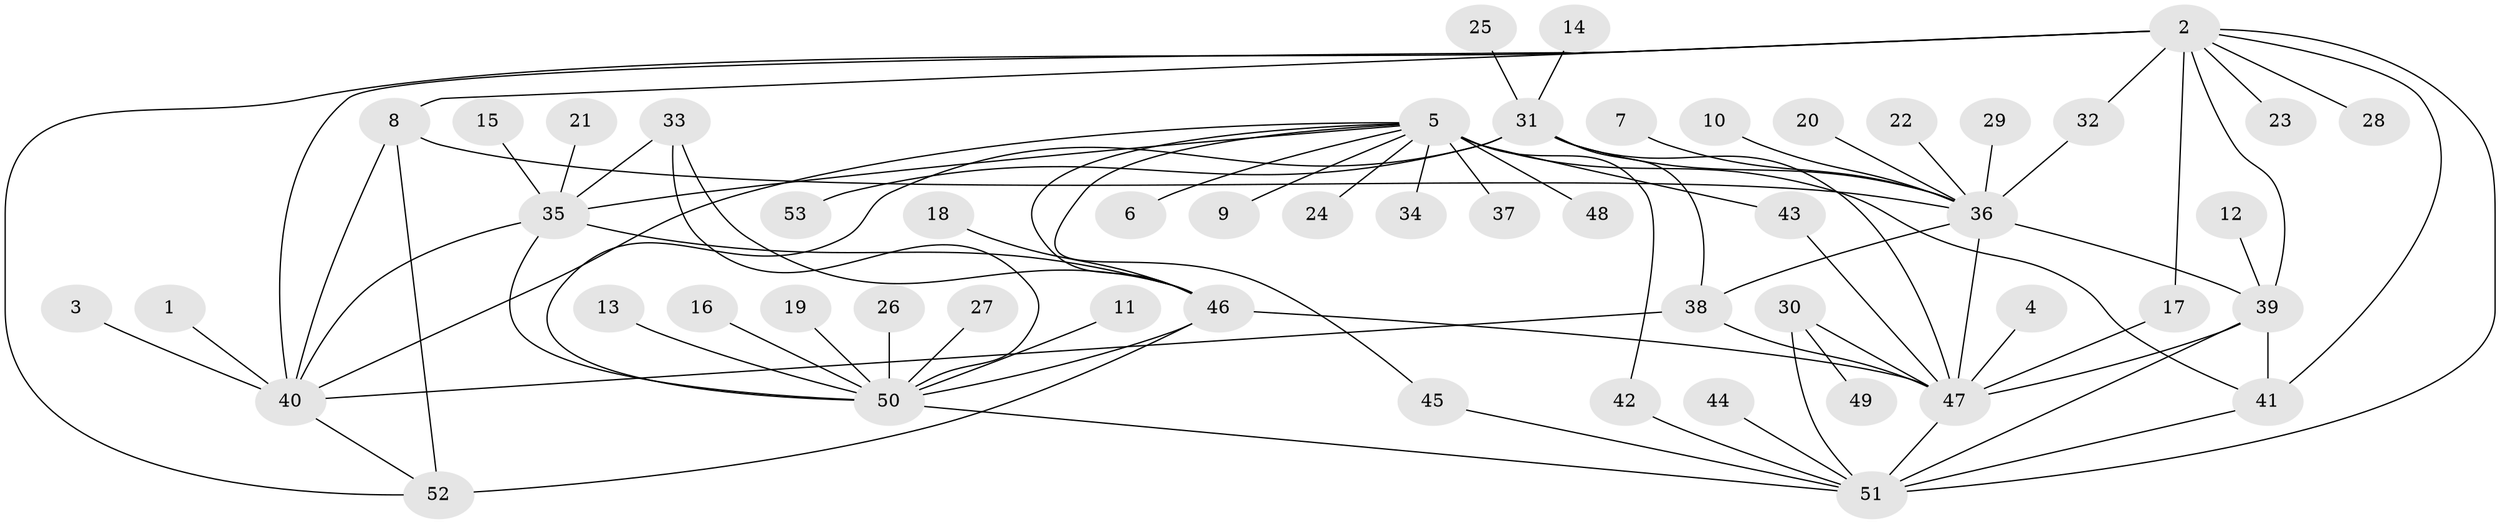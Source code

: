 // original degree distribution, {5: 0.08823529411764706, 10: 0.029411764705882353, 11: 0.029411764705882353, 13: 0.00980392156862745, 6: 0.029411764705882353, 9: 0.0196078431372549, 8: 0.0392156862745098, 7: 0.00980392156862745, 1: 0.5196078431372549, 2: 0.19607843137254902, 3: 0.029411764705882353}
// Generated by graph-tools (version 1.1) at 2025/50/03/09/25 03:50:37]
// undirected, 53 vertices, 81 edges
graph export_dot {
graph [start="1"]
  node [color=gray90,style=filled];
  1;
  2;
  3;
  4;
  5;
  6;
  7;
  8;
  9;
  10;
  11;
  12;
  13;
  14;
  15;
  16;
  17;
  18;
  19;
  20;
  21;
  22;
  23;
  24;
  25;
  26;
  27;
  28;
  29;
  30;
  31;
  32;
  33;
  34;
  35;
  36;
  37;
  38;
  39;
  40;
  41;
  42;
  43;
  44;
  45;
  46;
  47;
  48;
  49;
  50;
  51;
  52;
  53;
  1 -- 40 [weight=1.0];
  2 -- 8 [weight=2.0];
  2 -- 17 [weight=1.0];
  2 -- 23 [weight=1.0];
  2 -- 28 [weight=1.0];
  2 -- 32 [weight=1.0];
  2 -- 39 [weight=1.0];
  2 -- 40 [weight=1.0];
  2 -- 41 [weight=2.0];
  2 -- 51 [weight=1.0];
  2 -- 52 [weight=1.0];
  3 -- 40 [weight=1.0];
  4 -- 47 [weight=1.0];
  5 -- 6 [weight=1.0];
  5 -- 9 [weight=1.0];
  5 -- 24 [weight=1.0];
  5 -- 34 [weight=1.0];
  5 -- 35 [weight=1.0];
  5 -- 37 [weight=1.0];
  5 -- 40 [weight=1.0];
  5 -- 41 [weight=1.0];
  5 -- 42 [weight=1.0];
  5 -- 43 [weight=6.0];
  5 -- 45 [weight=1.0];
  5 -- 46 [weight=1.0];
  5 -- 48 [weight=1.0];
  7 -- 36 [weight=1.0];
  8 -- 36 [weight=1.0];
  8 -- 40 [weight=2.0];
  8 -- 52 [weight=2.0];
  10 -- 36 [weight=1.0];
  11 -- 50 [weight=1.0];
  12 -- 39 [weight=1.0];
  13 -- 50 [weight=1.0];
  14 -- 31 [weight=1.0];
  15 -- 35 [weight=1.0];
  16 -- 50 [weight=1.0];
  17 -- 47 [weight=1.0];
  18 -- 46 [weight=1.0];
  19 -- 50 [weight=1.0];
  20 -- 36 [weight=1.0];
  21 -- 35 [weight=1.0];
  22 -- 36 [weight=1.0];
  25 -- 31 [weight=1.0];
  26 -- 50 [weight=1.0];
  27 -- 50 [weight=1.0];
  29 -- 36 [weight=1.0];
  30 -- 47 [weight=1.0];
  30 -- 49 [weight=1.0];
  30 -- 51 [weight=1.0];
  31 -- 36 [weight=1.0];
  31 -- 38 [weight=2.0];
  31 -- 47 [weight=1.0];
  31 -- 50 [weight=1.0];
  31 -- 53 [weight=1.0];
  32 -- 36 [weight=1.0];
  33 -- 35 [weight=2.0];
  33 -- 46 [weight=2.0];
  33 -- 50 [weight=2.0];
  35 -- 40 [weight=1.0];
  35 -- 46 [weight=1.0];
  35 -- 50 [weight=2.0];
  36 -- 38 [weight=2.0];
  36 -- 39 [weight=1.0];
  36 -- 47 [weight=1.0];
  38 -- 40 [weight=1.0];
  38 -- 47 [weight=2.0];
  39 -- 41 [weight=2.0];
  39 -- 47 [weight=1.0];
  39 -- 51 [weight=1.0];
  40 -- 52 [weight=1.0];
  41 -- 51 [weight=2.0];
  42 -- 51 [weight=1.0];
  43 -- 47 [weight=1.0];
  44 -- 51 [weight=1.0];
  45 -- 51 [weight=1.0];
  46 -- 47 [weight=1.0];
  46 -- 50 [weight=1.0];
  46 -- 52 [weight=1.0];
  47 -- 51 [weight=1.0];
  50 -- 51 [weight=1.0];
}
